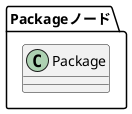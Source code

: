 @startuml
skinparam direction top to bottom

package "Packageノード" as PPackage {
  class Package
}
' PPackage --> NodePkg // 依存関係ファイルで定義

@enduml 